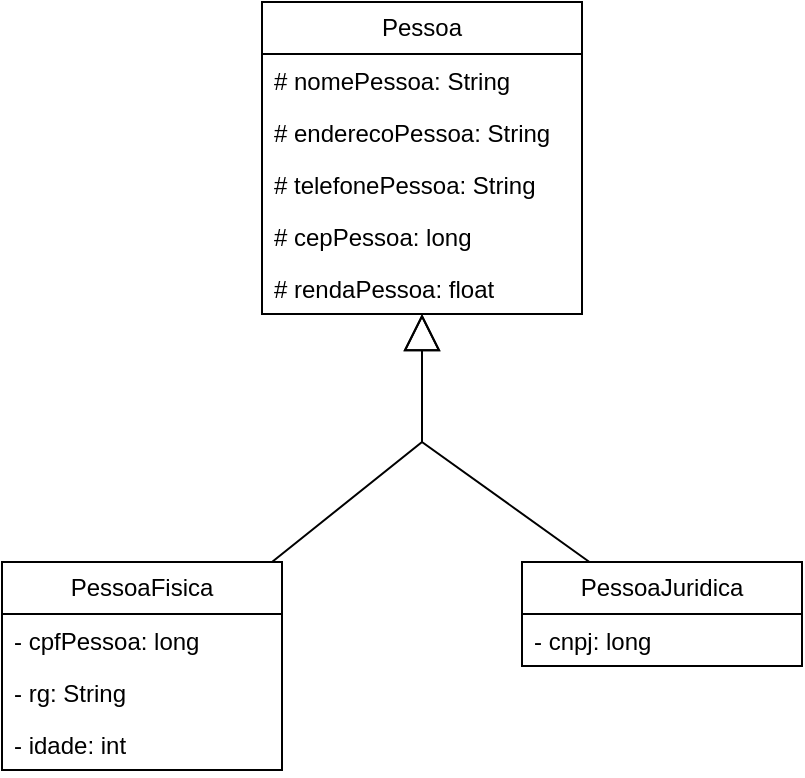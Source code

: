<mxfile version="24.4.13" type="github">
  <diagram name="Página-1" id="VFWA_73j2h773FXtAvmm">
    <mxGraphModel dx="1707" dy="476" grid="1" gridSize="10" guides="1" tooltips="1" connect="1" arrows="1" fold="1" page="1" pageScale="1" pageWidth="827" pageHeight="1169" math="0" shadow="0">
      <root>
        <mxCell id="0" />
        <mxCell id="1" parent="0" />
        <mxCell id="AloR8kPqKaJr0pB_M7WY-1" value="Pessoa" style="swimlane;fontStyle=0;childLayout=stackLayout;horizontal=1;startSize=26;fillColor=none;horizontalStack=0;resizeParent=1;resizeParentMax=0;resizeLast=0;collapsible=1;marginBottom=0;whiteSpace=wrap;html=1;" vertex="1" parent="1">
          <mxGeometry x="90" y="100" width="160" height="156" as="geometry">
            <mxRectangle x="10" y="230" width="80" height="30" as="alternateBounds" />
          </mxGeometry>
        </mxCell>
        <mxCell id="AloR8kPqKaJr0pB_M7WY-2" value="# nomePessoa: String" style="text;strokeColor=none;fillColor=none;align=left;verticalAlign=top;spacingLeft=4;spacingRight=4;overflow=hidden;rotatable=0;points=[[0,0.5],[1,0.5]];portConstraint=eastwest;whiteSpace=wrap;html=1;" vertex="1" parent="AloR8kPqKaJr0pB_M7WY-1">
          <mxGeometry y="26" width="160" height="26" as="geometry" />
        </mxCell>
        <mxCell id="AloR8kPqKaJr0pB_M7WY-3" value="# enderecoPessoa: String" style="text;strokeColor=none;fillColor=none;align=left;verticalAlign=top;spacingLeft=4;spacingRight=4;overflow=hidden;rotatable=0;points=[[0,0.5],[1,0.5]];portConstraint=eastwest;whiteSpace=wrap;html=1;" vertex="1" parent="AloR8kPqKaJr0pB_M7WY-1">
          <mxGeometry y="52" width="160" height="26" as="geometry" />
        </mxCell>
        <mxCell id="AloR8kPqKaJr0pB_M7WY-4" value="# telefonePessoa: String" style="text;strokeColor=none;fillColor=none;align=left;verticalAlign=top;spacingLeft=4;spacingRight=4;overflow=hidden;rotatable=0;points=[[0,0.5],[1,0.5]];portConstraint=eastwest;whiteSpace=wrap;html=1;" vertex="1" parent="AloR8kPqKaJr0pB_M7WY-1">
          <mxGeometry y="78" width="160" height="26" as="geometry" />
        </mxCell>
        <mxCell id="AloR8kPqKaJr0pB_M7WY-8" value="# cepPessoa: long" style="text;strokeColor=none;fillColor=none;align=left;verticalAlign=top;spacingLeft=4;spacingRight=4;overflow=hidden;rotatable=0;points=[[0,0.5],[1,0.5]];portConstraint=eastwest;whiteSpace=wrap;html=1;" vertex="1" parent="AloR8kPqKaJr0pB_M7WY-1">
          <mxGeometry y="104" width="160" height="26" as="geometry" />
        </mxCell>
        <mxCell id="AloR8kPqKaJr0pB_M7WY-7" value="# rendaPessoa: float" style="text;strokeColor=none;fillColor=none;align=left;verticalAlign=top;spacingLeft=4;spacingRight=4;overflow=hidden;rotatable=0;points=[[0,0.5],[1,0.5]];portConstraint=eastwest;whiteSpace=wrap;html=1;" vertex="1" parent="AloR8kPqKaJr0pB_M7WY-1">
          <mxGeometry y="130" width="160" height="26" as="geometry" />
        </mxCell>
        <mxCell id="AloR8kPqKaJr0pB_M7WY-13" value="PessoaJuridica" style="swimlane;fontStyle=0;childLayout=stackLayout;horizontal=1;startSize=26;fillColor=none;horizontalStack=0;resizeParent=1;resizeParentMax=0;resizeLast=0;collapsible=1;marginBottom=0;whiteSpace=wrap;html=1;" vertex="1" parent="1">
          <mxGeometry x="220" y="380" width="140" height="52" as="geometry" />
        </mxCell>
        <mxCell id="AloR8kPqKaJr0pB_M7WY-14" value="- cnpj: long" style="text;strokeColor=none;fillColor=none;align=left;verticalAlign=top;spacingLeft=4;spacingRight=4;overflow=hidden;rotatable=0;points=[[0,0.5],[1,0.5]];portConstraint=eastwest;whiteSpace=wrap;html=1;" vertex="1" parent="AloR8kPqKaJr0pB_M7WY-13">
          <mxGeometry y="26" width="140" height="26" as="geometry" />
        </mxCell>
        <mxCell id="AloR8kPqKaJr0pB_M7WY-17" value="PessoaFisica" style="swimlane;fontStyle=0;childLayout=stackLayout;horizontal=1;startSize=26;fillColor=none;horizontalStack=0;resizeParent=1;resizeParentMax=0;resizeLast=0;collapsible=1;marginBottom=0;whiteSpace=wrap;html=1;" vertex="1" parent="1">
          <mxGeometry x="-40" y="380" width="140" height="104" as="geometry" />
        </mxCell>
        <mxCell id="AloR8kPqKaJr0pB_M7WY-18" value="- cpfPessoa: long" style="text;strokeColor=none;fillColor=none;align=left;verticalAlign=top;spacingLeft=4;spacingRight=4;overflow=hidden;rotatable=0;points=[[0,0.5],[1,0.5]];portConstraint=eastwest;whiteSpace=wrap;html=1;" vertex="1" parent="AloR8kPqKaJr0pB_M7WY-17">
          <mxGeometry y="26" width="140" height="26" as="geometry" />
        </mxCell>
        <mxCell id="AloR8kPqKaJr0pB_M7WY-19" value="- rg: String" style="text;strokeColor=none;fillColor=none;align=left;verticalAlign=top;spacingLeft=4;spacingRight=4;overflow=hidden;rotatable=0;points=[[0,0.5],[1,0.5]];portConstraint=eastwest;whiteSpace=wrap;html=1;" vertex="1" parent="AloR8kPqKaJr0pB_M7WY-17">
          <mxGeometry y="52" width="140" height="26" as="geometry" />
        </mxCell>
        <mxCell id="AloR8kPqKaJr0pB_M7WY-20" value="- idade: int" style="text;strokeColor=none;fillColor=none;align=left;verticalAlign=top;spacingLeft=4;spacingRight=4;overflow=hidden;rotatable=0;points=[[0,0.5],[1,0.5]];portConstraint=eastwest;whiteSpace=wrap;html=1;" vertex="1" parent="AloR8kPqKaJr0pB_M7WY-17">
          <mxGeometry y="78" width="140" height="26" as="geometry" />
        </mxCell>
        <mxCell id="AloR8kPqKaJr0pB_M7WY-21" value="" style="endArrow=block;endSize=16;endFill=0;html=1;rounded=0;" edge="1" parent="1" source="AloR8kPqKaJr0pB_M7WY-17" target="AloR8kPqKaJr0pB_M7WY-1">
          <mxGeometry width="160" relative="1" as="geometry">
            <mxPoint x="100" y="420" as="sourcePoint" />
            <mxPoint x="260" y="420" as="targetPoint" />
            <Array as="points">
              <mxPoint x="170" y="320" />
            </Array>
          </mxGeometry>
        </mxCell>
        <mxCell id="AloR8kPqKaJr0pB_M7WY-22" value="" style="endArrow=block;endSize=16;endFill=0;html=1;rounded=0;" edge="1" parent="1" source="AloR8kPqKaJr0pB_M7WY-13" target="AloR8kPqKaJr0pB_M7WY-7">
          <mxGeometry width="160" relative="1" as="geometry">
            <mxPoint x="300" y="250" as="sourcePoint" />
            <mxPoint x="460" y="250" as="targetPoint" />
            <Array as="points">
              <mxPoint x="170" y="320" />
            </Array>
          </mxGeometry>
        </mxCell>
      </root>
    </mxGraphModel>
  </diagram>
</mxfile>
